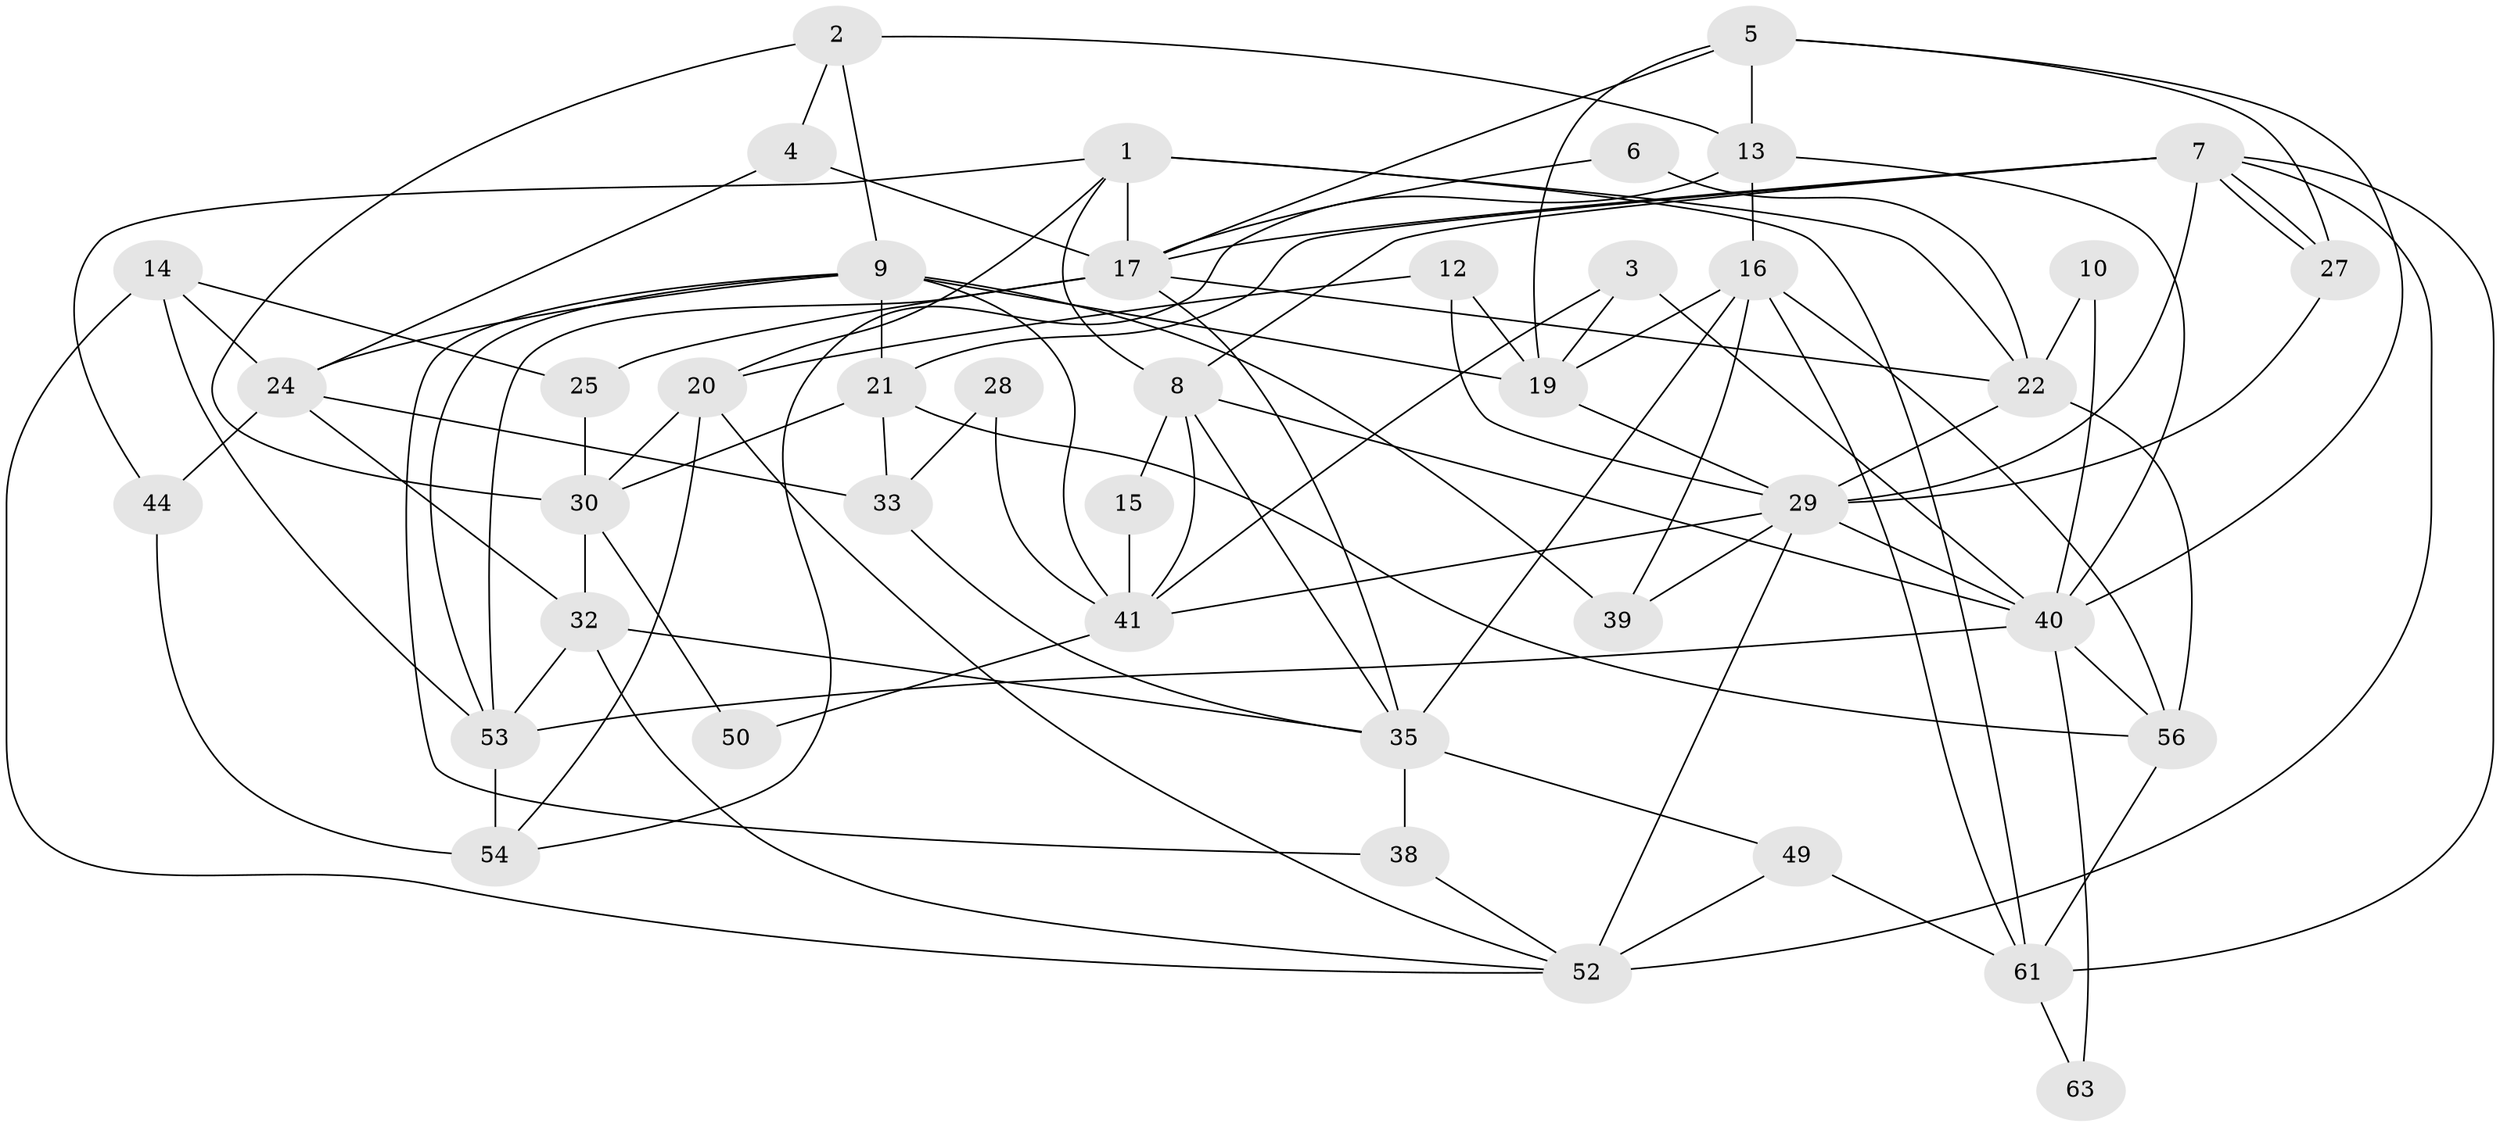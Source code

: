 // Generated by graph-tools (version 1.1) at 2025/24/03/03/25 07:24:04]
// undirected, 42 vertices, 102 edges
graph export_dot {
graph [start="1"]
  node [color=gray90,style=filled];
  1 [super="+45"];
  2;
  3;
  4;
  5 [super="+18"];
  6;
  7 [super="+36"];
  8 [super="+11"];
  9 [super="+51"];
  10;
  12;
  13;
  14 [super="+57"];
  15;
  16 [super="+42"];
  17 [super="+48"];
  19 [super="+60"];
  20 [super="+23"];
  21 [super="+47"];
  22 [super="+37"];
  24 [super="+26"];
  25;
  27;
  28;
  29 [super="+62"];
  30 [super="+31"];
  32;
  33 [super="+34"];
  35 [super="+58"];
  38;
  39;
  40 [super="+46"];
  41 [super="+43"];
  44;
  49;
  50;
  52 [super="+59"];
  53 [super="+55"];
  54 [super="+64"];
  56;
  61 [super="+65"];
  63;
  1 -- 17 [weight=2];
  1 -- 61;
  1 -- 20;
  1 -- 22;
  1 -- 44;
  1 -- 8;
  2 -- 30;
  2 -- 4;
  2 -- 13;
  2 -- 9;
  3 -- 41;
  3 -- 40;
  3 -- 19;
  4 -- 17;
  4 -- 24;
  5 -- 27;
  5 -- 17;
  5 -- 40;
  5 -- 19;
  5 -- 13;
  6 -- 17;
  6 -- 22;
  7 -- 27;
  7 -- 27;
  7 -- 8;
  7 -- 17;
  7 -- 29;
  7 -- 61;
  7 -- 52;
  7 -- 21;
  8 -- 41;
  8 -- 35;
  8 -- 40;
  8 -- 15;
  9 -- 39;
  9 -- 21;
  9 -- 41;
  9 -- 24;
  9 -- 19;
  9 -- 53;
  9 -- 38;
  10 -- 40;
  10 -- 22;
  12 -- 29;
  12 -- 19;
  12 -- 20;
  13 -- 40;
  13 -- 16;
  13 -- 54;
  14 -- 25;
  14 -- 24;
  14 -- 53;
  14 -- 52;
  15 -- 41;
  16 -- 61;
  16 -- 35;
  16 -- 39;
  16 -- 56;
  16 -- 19;
  17 -- 35;
  17 -- 25;
  17 -- 22;
  17 -- 53;
  19 -- 29;
  20 -- 54;
  20 -- 30;
  20 -- 52;
  21 -- 56;
  21 -- 30 [weight=2];
  21 -- 33;
  22 -- 29;
  22 -- 56;
  24 -- 32;
  24 -- 44;
  24 -- 33;
  25 -- 30;
  27 -- 29;
  28 -- 33;
  28 -- 41;
  29 -- 52;
  29 -- 40 [weight=2];
  29 -- 39;
  29 -- 41;
  30 -- 50 [weight=2];
  30 -- 32;
  32 -- 53;
  32 -- 35;
  32 -- 52;
  33 -- 35;
  35 -- 49;
  35 -- 38;
  38 -- 52;
  40 -- 53;
  40 -- 63;
  40 -- 56;
  41 -- 50;
  44 -- 54;
  49 -- 52 [weight=2];
  49 -- 61;
  53 -- 54;
  56 -- 61;
  61 -- 63;
}
